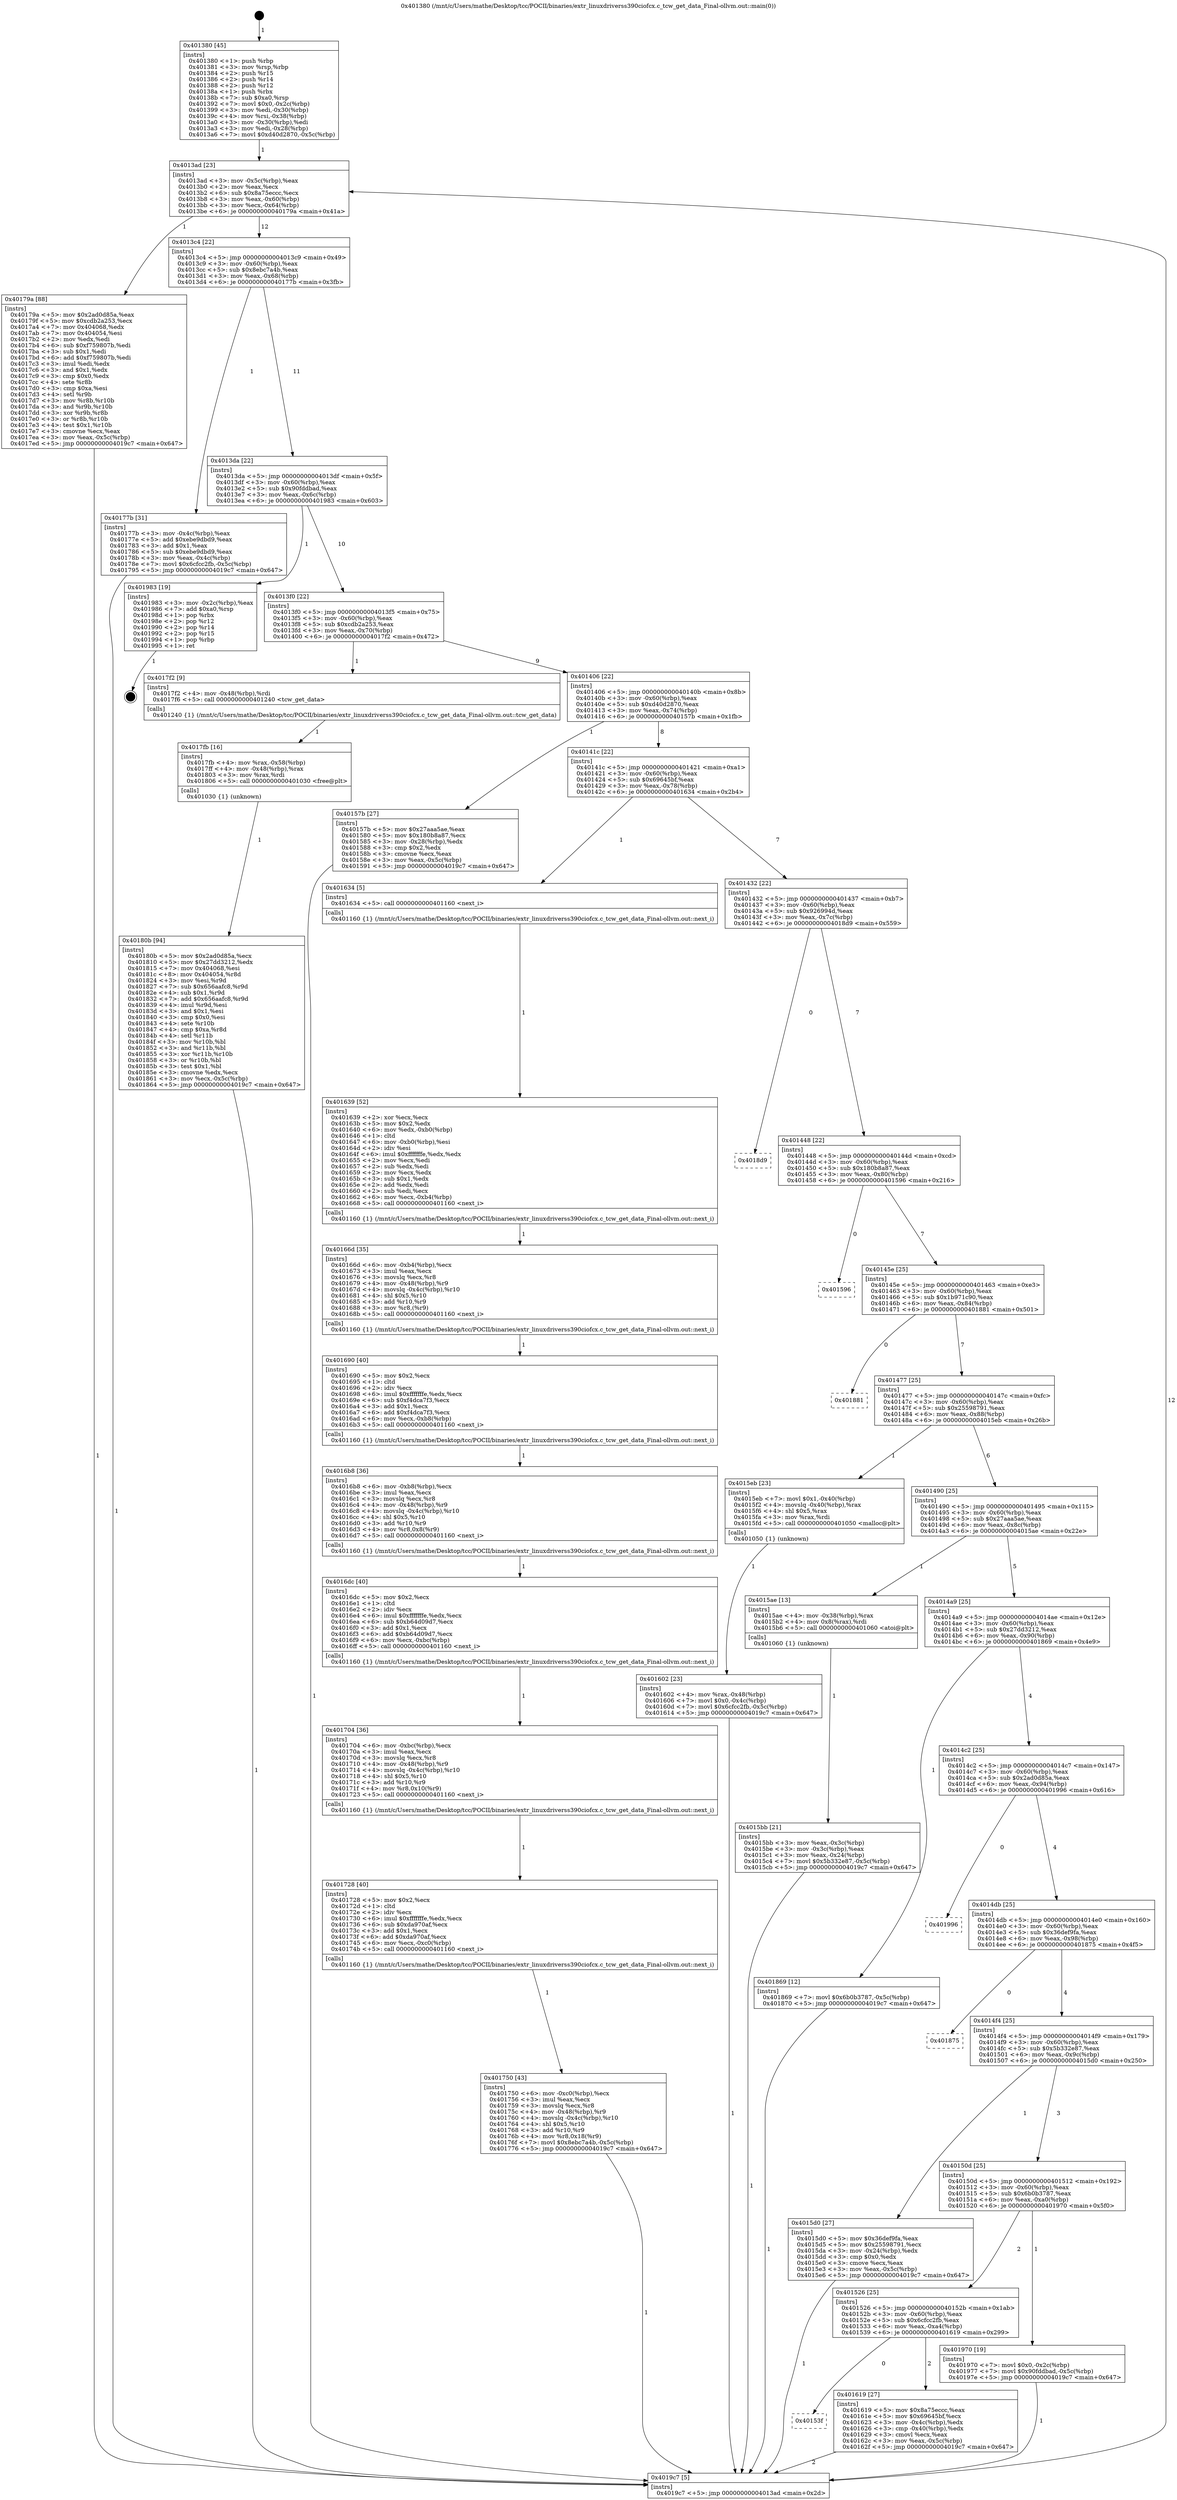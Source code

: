 digraph "0x401380" {
  label = "0x401380 (/mnt/c/Users/mathe/Desktop/tcc/POCII/binaries/extr_linuxdriverss390ciofcx.c_tcw_get_data_Final-ollvm.out::main(0))"
  labelloc = "t"
  node[shape=record]

  Entry [label="",width=0.3,height=0.3,shape=circle,fillcolor=black,style=filled]
  "0x4013ad" [label="{
     0x4013ad [23]\l
     | [instrs]\l
     &nbsp;&nbsp;0x4013ad \<+3\>: mov -0x5c(%rbp),%eax\l
     &nbsp;&nbsp;0x4013b0 \<+2\>: mov %eax,%ecx\l
     &nbsp;&nbsp;0x4013b2 \<+6\>: sub $0x8a75eccc,%ecx\l
     &nbsp;&nbsp;0x4013b8 \<+3\>: mov %eax,-0x60(%rbp)\l
     &nbsp;&nbsp;0x4013bb \<+3\>: mov %ecx,-0x64(%rbp)\l
     &nbsp;&nbsp;0x4013be \<+6\>: je 000000000040179a \<main+0x41a\>\l
  }"]
  "0x40179a" [label="{
     0x40179a [88]\l
     | [instrs]\l
     &nbsp;&nbsp;0x40179a \<+5\>: mov $0x2ad0d85a,%eax\l
     &nbsp;&nbsp;0x40179f \<+5\>: mov $0xcdb2a253,%ecx\l
     &nbsp;&nbsp;0x4017a4 \<+7\>: mov 0x404068,%edx\l
     &nbsp;&nbsp;0x4017ab \<+7\>: mov 0x404054,%esi\l
     &nbsp;&nbsp;0x4017b2 \<+2\>: mov %edx,%edi\l
     &nbsp;&nbsp;0x4017b4 \<+6\>: sub $0xf759807b,%edi\l
     &nbsp;&nbsp;0x4017ba \<+3\>: sub $0x1,%edi\l
     &nbsp;&nbsp;0x4017bd \<+6\>: add $0xf759807b,%edi\l
     &nbsp;&nbsp;0x4017c3 \<+3\>: imul %edi,%edx\l
     &nbsp;&nbsp;0x4017c6 \<+3\>: and $0x1,%edx\l
     &nbsp;&nbsp;0x4017c9 \<+3\>: cmp $0x0,%edx\l
     &nbsp;&nbsp;0x4017cc \<+4\>: sete %r8b\l
     &nbsp;&nbsp;0x4017d0 \<+3\>: cmp $0xa,%esi\l
     &nbsp;&nbsp;0x4017d3 \<+4\>: setl %r9b\l
     &nbsp;&nbsp;0x4017d7 \<+3\>: mov %r8b,%r10b\l
     &nbsp;&nbsp;0x4017da \<+3\>: and %r9b,%r10b\l
     &nbsp;&nbsp;0x4017dd \<+3\>: xor %r9b,%r8b\l
     &nbsp;&nbsp;0x4017e0 \<+3\>: or %r8b,%r10b\l
     &nbsp;&nbsp;0x4017e3 \<+4\>: test $0x1,%r10b\l
     &nbsp;&nbsp;0x4017e7 \<+3\>: cmovne %ecx,%eax\l
     &nbsp;&nbsp;0x4017ea \<+3\>: mov %eax,-0x5c(%rbp)\l
     &nbsp;&nbsp;0x4017ed \<+5\>: jmp 00000000004019c7 \<main+0x647\>\l
  }"]
  "0x4013c4" [label="{
     0x4013c4 [22]\l
     | [instrs]\l
     &nbsp;&nbsp;0x4013c4 \<+5\>: jmp 00000000004013c9 \<main+0x49\>\l
     &nbsp;&nbsp;0x4013c9 \<+3\>: mov -0x60(%rbp),%eax\l
     &nbsp;&nbsp;0x4013cc \<+5\>: sub $0x8ebc7a4b,%eax\l
     &nbsp;&nbsp;0x4013d1 \<+3\>: mov %eax,-0x68(%rbp)\l
     &nbsp;&nbsp;0x4013d4 \<+6\>: je 000000000040177b \<main+0x3fb\>\l
  }"]
  Exit [label="",width=0.3,height=0.3,shape=circle,fillcolor=black,style=filled,peripheries=2]
  "0x40177b" [label="{
     0x40177b [31]\l
     | [instrs]\l
     &nbsp;&nbsp;0x40177b \<+3\>: mov -0x4c(%rbp),%eax\l
     &nbsp;&nbsp;0x40177e \<+5\>: add $0xebe9dbd9,%eax\l
     &nbsp;&nbsp;0x401783 \<+3\>: add $0x1,%eax\l
     &nbsp;&nbsp;0x401786 \<+5\>: sub $0xebe9dbd9,%eax\l
     &nbsp;&nbsp;0x40178b \<+3\>: mov %eax,-0x4c(%rbp)\l
     &nbsp;&nbsp;0x40178e \<+7\>: movl $0x6cfcc2fb,-0x5c(%rbp)\l
     &nbsp;&nbsp;0x401795 \<+5\>: jmp 00000000004019c7 \<main+0x647\>\l
  }"]
  "0x4013da" [label="{
     0x4013da [22]\l
     | [instrs]\l
     &nbsp;&nbsp;0x4013da \<+5\>: jmp 00000000004013df \<main+0x5f\>\l
     &nbsp;&nbsp;0x4013df \<+3\>: mov -0x60(%rbp),%eax\l
     &nbsp;&nbsp;0x4013e2 \<+5\>: sub $0x90fddbad,%eax\l
     &nbsp;&nbsp;0x4013e7 \<+3\>: mov %eax,-0x6c(%rbp)\l
     &nbsp;&nbsp;0x4013ea \<+6\>: je 0000000000401983 \<main+0x603\>\l
  }"]
  "0x40180b" [label="{
     0x40180b [94]\l
     | [instrs]\l
     &nbsp;&nbsp;0x40180b \<+5\>: mov $0x2ad0d85a,%ecx\l
     &nbsp;&nbsp;0x401810 \<+5\>: mov $0x27dd3212,%edx\l
     &nbsp;&nbsp;0x401815 \<+7\>: mov 0x404068,%esi\l
     &nbsp;&nbsp;0x40181c \<+8\>: mov 0x404054,%r8d\l
     &nbsp;&nbsp;0x401824 \<+3\>: mov %esi,%r9d\l
     &nbsp;&nbsp;0x401827 \<+7\>: sub $0x656aafc8,%r9d\l
     &nbsp;&nbsp;0x40182e \<+4\>: sub $0x1,%r9d\l
     &nbsp;&nbsp;0x401832 \<+7\>: add $0x656aafc8,%r9d\l
     &nbsp;&nbsp;0x401839 \<+4\>: imul %r9d,%esi\l
     &nbsp;&nbsp;0x40183d \<+3\>: and $0x1,%esi\l
     &nbsp;&nbsp;0x401840 \<+3\>: cmp $0x0,%esi\l
     &nbsp;&nbsp;0x401843 \<+4\>: sete %r10b\l
     &nbsp;&nbsp;0x401847 \<+4\>: cmp $0xa,%r8d\l
     &nbsp;&nbsp;0x40184b \<+4\>: setl %r11b\l
     &nbsp;&nbsp;0x40184f \<+3\>: mov %r10b,%bl\l
     &nbsp;&nbsp;0x401852 \<+3\>: and %r11b,%bl\l
     &nbsp;&nbsp;0x401855 \<+3\>: xor %r11b,%r10b\l
     &nbsp;&nbsp;0x401858 \<+3\>: or %r10b,%bl\l
     &nbsp;&nbsp;0x40185b \<+3\>: test $0x1,%bl\l
     &nbsp;&nbsp;0x40185e \<+3\>: cmovne %edx,%ecx\l
     &nbsp;&nbsp;0x401861 \<+3\>: mov %ecx,-0x5c(%rbp)\l
     &nbsp;&nbsp;0x401864 \<+5\>: jmp 00000000004019c7 \<main+0x647\>\l
  }"]
  "0x401983" [label="{
     0x401983 [19]\l
     | [instrs]\l
     &nbsp;&nbsp;0x401983 \<+3\>: mov -0x2c(%rbp),%eax\l
     &nbsp;&nbsp;0x401986 \<+7\>: add $0xa0,%rsp\l
     &nbsp;&nbsp;0x40198d \<+1\>: pop %rbx\l
     &nbsp;&nbsp;0x40198e \<+2\>: pop %r12\l
     &nbsp;&nbsp;0x401990 \<+2\>: pop %r14\l
     &nbsp;&nbsp;0x401992 \<+2\>: pop %r15\l
     &nbsp;&nbsp;0x401994 \<+1\>: pop %rbp\l
     &nbsp;&nbsp;0x401995 \<+1\>: ret\l
  }"]
  "0x4013f0" [label="{
     0x4013f0 [22]\l
     | [instrs]\l
     &nbsp;&nbsp;0x4013f0 \<+5\>: jmp 00000000004013f5 \<main+0x75\>\l
     &nbsp;&nbsp;0x4013f5 \<+3\>: mov -0x60(%rbp),%eax\l
     &nbsp;&nbsp;0x4013f8 \<+5\>: sub $0xcdb2a253,%eax\l
     &nbsp;&nbsp;0x4013fd \<+3\>: mov %eax,-0x70(%rbp)\l
     &nbsp;&nbsp;0x401400 \<+6\>: je 00000000004017f2 \<main+0x472\>\l
  }"]
  "0x4017fb" [label="{
     0x4017fb [16]\l
     | [instrs]\l
     &nbsp;&nbsp;0x4017fb \<+4\>: mov %rax,-0x58(%rbp)\l
     &nbsp;&nbsp;0x4017ff \<+4\>: mov -0x48(%rbp),%rax\l
     &nbsp;&nbsp;0x401803 \<+3\>: mov %rax,%rdi\l
     &nbsp;&nbsp;0x401806 \<+5\>: call 0000000000401030 \<free@plt\>\l
     | [calls]\l
     &nbsp;&nbsp;0x401030 \{1\} (unknown)\l
  }"]
  "0x4017f2" [label="{
     0x4017f2 [9]\l
     | [instrs]\l
     &nbsp;&nbsp;0x4017f2 \<+4\>: mov -0x48(%rbp),%rdi\l
     &nbsp;&nbsp;0x4017f6 \<+5\>: call 0000000000401240 \<tcw_get_data\>\l
     | [calls]\l
     &nbsp;&nbsp;0x401240 \{1\} (/mnt/c/Users/mathe/Desktop/tcc/POCII/binaries/extr_linuxdriverss390ciofcx.c_tcw_get_data_Final-ollvm.out::tcw_get_data)\l
  }"]
  "0x401406" [label="{
     0x401406 [22]\l
     | [instrs]\l
     &nbsp;&nbsp;0x401406 \<+5\>: jmp 000000000040140b \<main+0x8b\>\l
     &nbsp;&nbsp;0x40140b \<+3\>: mov -0x60(%rbp),%eax\l
     &nbsp;&nbsp;0x40140e \<+5\>: sub $0xd40d2870,%eax\l
     &nbsp;&nbsp;0x401413 \<+3\>: mov %eax,-0x74(%rbp)\l
     &nbsp;&nbsp;0x401416 \<+6\>: je 000000000040157b \<main+0x1fb\>\l
  }"]
  "0x401750" [label="{
     0x401750 [43]\l
     | [instrs]\l
     &nbsp;&nbsp;0x401750 \<+6\>: mov -0xc0(%rbp),%ecx\l
     &nbsp;&nbsp;0x401756 \<+3\>: imul %eax,%ecx\l
     &nbsp;&nbsp;0x401759 \<+3\>: movslq %ecx,%r8\l
     &nbsp;&nbsp;0x40175c \<+4\>: mov -0x48(%rbp),%r9\l
     &nbsp;&nbsp;0x401760 \<+4\>: movslq -0x4c(%rbp),%r10\l
     &nbsp;&nbsp;0x401764 \<+4\>: shl $0x5,%r10\l
     &nbsp;&nbsp;0x401768 \<+3\>: add %r10,%r9\l
     &nbsp;&nbsp;0x40176b \<+4\>: mov %r8,0x18(%r9)\l
     &nbsp;&nbsp;0x40176f \<+7\>: movl $0x8ebc7a4b,-0x5c(%rbp)\l
     &nbsp;&nbsp;0x401776 \<+5\>: jmp 00000000004019c7 \<main+0x647\>\l
  }"]
  "0x40157b" [label="{
     0x40157b [27]\l
     | [instrs]\l
     &nbsp;&nbsp;0x40157b \<+5\>: mov $0x27aaa5ae,%eax\l
     &nbsp;&nbsp;0x401580 \<+5\>: mov $0x180b8a87,%ecx\l
     &nbsp;&nbsp;0x401585 \<+3\>: mov -0x28(%rbp),%edx\l
     &nbsp;&nbsp;0x401588 \<+3\>: cmp $0x2,%edx\l
     &nbsp;&nbsp;0x40158b \<+3\>: cmovne %ecx,%eax\l
     &nbsp;&nbsp;0x40158e \<+3\>: mov %eax,-0x5c(%rbp)\l
     &nbsp;&nbsp;0x401591 \<+5\>: jmp 00000000004019c7 \<main+0x647\>\l
  }"]
  "0x40141c" [label="{
     0x40141c [22]\l
     | [instrs]\l
     &nbsp;&nbsp;0x40141c \<+5\>: jmp 0000000000401421 \<main+0xa1\>\l
     &nbsp;&nbsp;0x401421 \<+3\>: mov -0x60(%rbp),%eax\l
     &nbsp;&nbsp;0x401424 \<+5\>: sub $0x69645bf,%eax\l
     &nbsp;&nbsp;0x401429 \<+3\>: mov %eax,-0x78(%rbp)\l
     &nbsp;&nbsp;0x40142c \<+6\>: je 0000000000401634 \<main+0x2b4\>\l
  }"]
  "0x4019c7" [label="{
     0x4019c7 [5]\l
     | [instrs]\l
     &nbsp;&nbsp;0x4019c7 \<+5\>: jmp 00000000004013ad \<main+0x2d\>\l
  }"]
  "0x401380" [label="{
     0x401380 [45]\l
     | [instrs]\l
     &nbsp;&nbsp;0x401380 \<+1\>: push %rbp\l
     &nbsp;&nbsp;0x401381 \<+3\>: mov %rsp,%rbp\l
     &nbsp;&nbsp;0x401384 \<+2\>: push %r15\l
     &nbsp;&nbsp;0x401386 \<+2\>: push %r14\l
     &nbsp;&nbsp;0x401388 \<+2\>: push %r12\l
     &nbsp;&nbsp;0x40138a \<+1\>: push %rbx\l
     &nbsp;&nbsp;0x40138b \<+7\>: sub $0xa0,%rsp\l
     &nbsp;&nbsp;0x401392 \<+7\>: movl $0x0,-0x2c(%rbp)\l
     &nbsp;&nbsp;0x401399 \<+3\>: mov %edi,-0x30(%rbp)\l
     &nbsp;&nbsp;0x40139c \<+4\>: mov %rsi,-0x38(%rbp)\l
     &nbsp;&nbsp;0x4013a0 \<+3\>: mov -0x30(%rbp),%edi\l
     &nbsp;&nbsp;0x4013a3 \<+3\>: mov %edi,-0x28(%rbp)\l
     &nbsp;&nbsp;0x4013a6 \<+7\>: movl $0xd40d2870,-0x5c(%rbp)\l
  }"]
  "0x401728" [label="{
     0x401728 [40]\l
     | [instrs]\l
     &nbsp;&nbsp;0x401728 \<+5\>: mov $0x2,%ecx\l
     &nbsp;&nbsp;0x40172d \<+1\>: cltd\l
     &nbsp;&nbsp;0x40172e \<+2\>: idiv %ecx\l
     &nbsp;&nbsp;0x401730 \<+6\>: imul $0xfffffffe,%edx,%ecx\l
     &nbsp;&nbsp;0x401736 \<+6\>: sub $0xda970af,%ecx\l
     &nbsp;&nbsp;0x40173c \<+3\>: add $0x1,%ecx\l
     &nbsp;&nbsp;0x40173f \<+6\>: add $0xda970af,%ecx\l
     &nbsp;&nbsp;0x401745 \<+6\>: mov %ecx,-0xc0(%rbp)\l
     &nbsp;&nbsp;0x40174b \<+5\>: call 0000000000401160 \<next_i\>\l
     | [calls]\l
     &nbsp;&nbsp;0x401160 \{1\} (/mnt/c/Users/mathe/Desktop/tcc/POCII/binaries/extr_linuxdriverss390ciofcx.c_tcw_get_data_Final-ollvm.out::next_i)\l
  }"]
  "0x401634" [label="{
     0x401634 [5]\l
     | [instrs]\l
     &nbsp;&nbsp;0x401634 \<+5\>: call 0000000000401160 \<next_i\>\l
     | [calls]\l
     &nbsp;&nbsp;0x401160 \{1\} (/mnt/c/Users/mathe/Desktop/tcc/POCII/binaries/extr_linuxdriverss390ciofcx.c_tcw_get_data_Final-ollvm.out::next_i)\l
  }"]
  "0x401432" [label="{
     0x401432 [22]\l
     | [instrs]\l
     &nbsp;&nbsp;0x401432 \<+5\>: jmp 0000000000401437 \<main+0xb7\>\l
     &nbsp;&nbsp;0x401437 \<+3\>: mov -0x60(%rbp),%eax\l
     &nbsp;&nbsp;0x40143a \<+5\>: sub $0x926994d,%eax\l
     &nbsp;&nbsp;0x40143f \<+3\>: mov %eax,-0x7c(%rbp)\l
     &nbsp;&nbsp;0x401442 \<+6\>: je 00000000004018d9 \<main+0x559\>\l
  }"]
  "0x401704" [label="{
     0x401704 [36]\l
     | [instrs]\l
     &nbsp;&nbsp;0x401704 \<+6\>: mov -0xbc(%rbp),%ecx\l
     &nbsp;&nbsp;0x40170a \<+3\>: imul %eax,%ecx\l
     &nbsp;&nbsp;0x40170d \<+3\>: movslq %ecx,%r8\l
     &nbsp;&nbsp;0x401710 \<+4\>: mov -0x48(%rbp),%r9\l
     &nbsp;&nbsp;0x401714 \<+4\>: movslq -0x4c(%rbp),%r10\l
     &nbsp;&nbsp;0x401718 \<+4\>: shl $0x5,%r10\l
     &nbsp;&nbsp;0x40171c \<+3\>: add %r10,%r9\l
     &nbsp;&nbsp;0x40171f \<+4\>: mov %r8,0x10(%r9)\l
     &nbsp;&nbsp;0x401723 \<+5\>: call 0000000000401160 \<next_i\>\l
     | [calls]\l
     &nbsp;&nbsp;0x401160 \{1\} (/mnt/c/Users/mathe/Desktop/tcc/POCII/binaries/extr_linuxdriverss390ciofcx.c_tcw_get_data_Final-ollvm.out::next_i)\l
  }"]
  "0x4018d9" [label="{
     0x4018d9\l
  }", style=dashed]
  "0x401448" [label="{
     0x401448 [22]\l
     | [instrs]\l
     &nbsp;&nbsp;0x401448 \<+5\>: jmp 000000000040144d \<main+0xcd\>\l
     &nbsp;&nbsp;0x40144d \<+3\>: mov -0x60(%rbp),%eax\l
     &nbsp;&nbsp;0x401450 \<+5\>: sub $0x180b8a87,%eax\l
     &nbsp;&nbsp;0x401455 \<+3\>: mov %eax,-0x80(%rbp)\l
     &nbsp;&nbsp;0x401458 \<+6\>: je 0000000000401596 \<main+0x216\>\l
  }"]
  "0x4016dc" [label="{
     0x4016dc [40]\l
     | [instrs]\l
     &nbsp;&nbsp;0x4016dc \<+5\>: mov $0x2,%ecx\l
     &nbsp;&nbsp;0x4016e1 \<+1\>: cltd\l
     &nbsp;&nbsp;0x4016e2 \<+2\>: idiv %ecx\l
     &nbsp;&nbsp;0x4016e4 \<+6\>: imul $0xfffffffe,%edx,%ecx\l
     &nbsp;&nbsp;0x4016ea \<+6\>: sub $0xb64d09d7,%ecx\l
     &nbsp;&nbsp;0x4016f0 \<+3\>: add $0x1,%ecx\l
     &nbsp;&nbsp;0x4016f3 \<+6\>: add $0xb64d09d7,%ecx\l
     &nbsp;&nbsp;0x4016f9 \<+6\>: mov %ecx,-0xbc(%rbp)\l
     &nbsp;&nbsp;0x4016ff \<+5\>: call 0000000000401160 \<next_i\>\l
     | [calls]\l
     &nbsp;&nbsp;0x401160 \{1\} (/mnt/c/Users/mathe/Desktop/tcc/POCII/binaries/extr_linuxdriverss390ciofcx.c_tcw_get_data_Final-ollvm.out::next_i)\l
  }"]
  "0x401596" [label="{
     0x401596\l
  }", style=dashed]
  "0x40145e" [label="{
     0x40145e [25]\l
     | [instrs]\l
     &nbsp;&nbsp;0x40145e \<+5\>: jmp 0000000000401463 \<main+0xe3\>\l
     &nbsp;&nbsp;0x401463 \<+3\>: mov -0x60(%rbp),%eax\l
     &nbsp;&nbsp;0x401466 \<+5\>: sub $0x1b971c90,%eax\l
     &nbsp;&nbsp;0x40146b \<+6\>: mov %eax,-0x84(%rbp)\l
     &nbsp;&nbsp;0x401471 \<+6\>: je 0000000000401881 \<main+0x501\>\l
  }"]
  "0x4016b8" [label="{
     0x4016b8 [36]\l
     | [instrs]\l
     &nbsp;&nbsp;0x4016b8 \<+6\>: mov -0xb8(%rbp),%ecx\l
     &nbsp;&nbsp;0x4016be \<+3\>: imul %eax,%ecx\l
     &nbsp;&nbsp;0x4016c1 \<+3\>: movslq %ecx,%r8\l
     &nbsp;&nbsp;0x4016c4 \<+4\>: mov -0x48(%rbp),%r9\l
     &nbsp;&nbsp;0x4016c8 \<+4\>: movslq -0x4c(%rbp),%r10\l
     &nbsp;&nbsp;0x4016cc \<+4\>: shl $0x5,%r10\l
     &nbsp;&nbsp;0x4016d0 \<+3\>: add %r10,%r9\l
     &nbsp;&nbsp;0x4016d3 \<+4\>: mov %r8,0x8(%r9)\l
     &nbsp;&nbsp;0x4016d7 \<+5\>: call 0000000000401160 \<next_i\>\l
     | [calls]\l
     &nbsp;&nbsp;0x401160 \{1\} (/mnt/c/Users/mathe/Desktop/tcc/POCII/binaries/extr_linuxdriverss390ciofcx.c_tcw_get_data_Final-ollvm.out::next_i)\l
  }"]
  "0x401881" [label="{
     0x401881\l
  }", style=dashed]
  "0x401477" [label="{
     0x401477 [25]\l
     | [instrs]\l
     &nbsp;&nbsp;0x401477 \<+5\>: jmp 000000000040147c \<main+0xfc\>\l
     &nbsp;&nbsp;0x40147c \<+3\>: mov -0x60(%rbp),%eax\l
     &nbsp;&nbsp;0x40147f \<+5\>: sub $0x25598791,%eax\l
     &nbsp;&nbsp;0x401484 \<+6\>: mov %eax,-0x88(%rbp)\l
     &nbsp;&nbsp;0x40148a \<+6\>: je 00000000004015eb \<main+0x26b\>\l
  }"]
  "0x401690" [label="{
     0x401690 [40]\l
     | [instrs]\l
     &nbsp;&nbsp;0x401690 \<+5\>: mov $0x2,%ecx\l
     &nbsp;&nbsp;0x401695 \<+1\>: cltd\l
     &nbsp;&nbsp;0x401696 \<+2\>: idiv %ecx\l
     &nbsp;&nbsp;0x401698 \<+6\>: imul $0xfffffffe,%edx,%ecx\l
     &nbsp;&nbsp;0x40169e \<+6\>: sub $0xf4dca7f3,%ecx\l
     &nbsp;&nbsp;0x4016a4 \<+3\>: add $0x1,%ecx\l
     &nbsp;&nbsp;0x4016a7 \<+6\>: add $0xf4dca7f3,%ecx\l
     &nbsp;&nbsp;0x4016ad \<+6\>: mov %ecx,-0xb8(%rbp)\l
     &nbsp;&nbsp;0x4016b3 \<+5\>: call 0000000000401160 \<next_i\>\l
     | [calls]\l
     &nbsp;&nbsp;0x401160 \{1\} (/mnt/c/Users/mathe/Desktop/tcc/POCII/binaries/extr_linuxdriverss390ciofcx.c_tcw_get_data_Final-ollvm.out::next_i)\l
  }"]
  "0x4015eb" [label="{
     0x4015eb [23]\l
     | [instrs]\l
     &nbsp;&nbsp;0x4015eb \<+7\>: movl $0x1,-0x40(%rbp)\l
     &nbsp;&nbsp;0x4015f2 \<+4\>: movslq -0x40(%rbp),%rax\l
     &nbsp;&nbsp;0x4015f6 \<+4\>: shl $0x5,%rax\l
     &nbsp;&nbsp;0x4015fa \<+3\>: mov %rax,%rdi\l
     &nbsp;&nbsp;0x4015fd \<+5\>: call 0000000000401050 \<malloc@plt\>\l
     | [calls]\l
     &nbsp;&nbsp;0x401050 \{1\} (unknown)\l
  }"]
  "0x401490" [label="{
     0x401490 [25]\l
     | [instrs]\l
     &nbsp;&nbsp;0x401490 \<+5\>: jmp 0000000000401495 \<main+0x115\>\l
     &nbsp;&nbsp;0x401495 \<+3\>: mov -0x60(%rbp),%eax\l
     &nbsp;&nbsp;0x401498 \<+5\>: sub $0x27aaa5ae,%eax\l
     &nbsp;&nbsp;0x40149d \<+6\>: mov %eax,-0x8c(%rbp)\l
     &nbsp;&nbsp;0x4014a3 \<+6\>: je 00000000004015ae \<main+0x22e\>\l
  }"]
  "0x40166d" [label="{
     0x40166d [35]\l
     | [instrs]\l
     &nbsp;&nbsp;0x40166d \<+6\>: mov -0xb4(%rbp),%ecx\l
     &nbsp;&nbsp;0x401673 \<+3\>: imul %eax,%ecx\l
     &nbsp;&nbsp;0x401676 \<+3\>: movslq %ecx,%r8\l
     &nbsp;&nbsp;0x401679 \<+4\>: mov -0x48(%rbp),%r9\l
     &nbsp;&nbsp;0x40167d \<+4\>: movslq -0x4c(%rbp),%r10\l
     &nbsp;&nbsp;0x401681 \<+4\>: shl $0x5,%r10\l
     &nbsp;&nbsp;0x401685 \<+3\>: add %r10,%r9\l
     &nbsp;&nbsp;0x401688 \<+3\>: mov %r8,(%r9)\l
     &nbsp;&nbsp;0x40168b \<+5\>: call 0000000000401160 \<next_i\>\l
     | [calls]\l
     &nbsp;&nbsp;0x401160 \{1\} (/mnt/c/Users/mathe/Desktop/tcc/POCII/binaries/extr_linuxdriverss390ciofcx.c_tcw_get_data_Final-ollvm.out::next_i)\l
  }"]
  "0x4015ae" [label="{
     0x4015ae [13]\l
     | [instrs]\l
     &nbsp;&nbsp;0x4015ae \<+4\>: mov -0x38(%rbp),%rax\l
     &nbsp;&nbsp;0x4015b2 \<+4\>: mov 0x8(%rax),%rdi\l
     &nbsp;&nbsp;0x4015b6 \<+5\>: call 0000000000401060 \<atoi@plt\>\l
     | [calls]\l
     &nbsp;&nbsp;0x401060 \{1\} (unknown)\l
  }"]
  "0x4014a9" [label="{
     0x4014a9 [25]\l
     | [instrs]\l
     &nbsp;&nbsp;0x4014a9 \<+5\>: jmp 00000000004014ae \<main+0x12e\>\l
     &nbsp;&nbsp;0x4014ae \<+3\>: mov -0x60(%rbp),%eax\l
     &nbsp;&nbsp;0x4014b1 \<+5\>: sub $0x27dd3212,%eax\l
     &nbsp;&nbsp;0x4014b6 \<+6\>: mov %eax,-0x90(%rbp)\l
     &nbsp;&nbsp;0x4014bc \<+6\>: je 0000000000401869 \<main+0x4e9\>\l
  }"]
  "0x4015bb" [label="{
     0x4015bb [21]\l
     | [instrs]\l
     &nbsp;&nbsp;0x4015bb \<+3\>: mov %eax,-0x3c(%rbp)\l
     &nbsp;&nbsp;0x4015be \<+3\>: mov -0x3c(%rbp),%eax\l
     &nbsp;&nbsp;0x4015c1 \<+3\>: mov %eax,-0x24(%rbp)\l
     &nbsp;&nbsp;0x4015c4 \<+7\>: movl $0x5b332e87,-0x5c(%rbp)\l
     &nbsp;&nbsp;0x4015cb \<+5\>: jmp 00000000004019c7 \<main+0x647\>\l
  }"]
  "0x401639" [label="{
     0x401639 [52]\l
     | [instrs]\l
     &nbsp;&nbsp;0x401639 \<+2\>: xor %ecx,%ecx\l
     &nbsp;&nbsp;0x40163b \<+5\>: mov $0x2,%edx\l
     &nbsp;&nbsp;0x401640 \<+6\>: mov %edx,-0xb0(%rbp)\l
     &nbsp;&nbsp;0x401646 \<+1\>: cltd\l
     &nbsp;&nbsp;0x401647 \<+6\>: mov -0xb0(%rbp),%esi\l
     &nbsp;&nbsp;0x40164d \<+2\>: idiv %esi\l
     &nbsp;&nbsp;0x40164f \<+6\>: imul $0xfffffffe,%edx,%edx\l
     &nbsp;&nbsp;0x401655 \<+2\>: mov %ecx,%edi\l
     &nbsp;&nbsp;0x401657 \<+2\>: sub %edx,%edi\l
     &nbsp;&nbsp;0x401659 \<+2\>: mov %ecx,%edx\l
     &nbsp;&nbsp;0x40165b \<+3\>: sub $0x1,%edx\l
     &nbsp;&nbsp;0x40165e \<+2\>: add %edx,%edi\l
     &nbsp;&nbsp;0x401660 \<+2\>: sub %edi,%ecx\l
     &nbsp;&nbsp;0x401662 \<+6\>: mov %ecx,-0xb4(%rbp)\l
     &nbsp;&nbsp;0x401668 \<+5\>: call 0000000000401160 \<next_i\>\l
     | [calls]\l
     &nbsp;&nbsp;0x401160 \{1\} (/mnt/c/Users/mathe/Desktop/tcc/POCII/binaries/extr_linuxdriverss390ciofcx.c_tcw_get_data_Final-ollvm.out::next_i)\l
  }"]
  "0x401869" [label="{
     0x401869 [12]\l
     | [instrs]\l
     &nbsp;&nbsp;0x401869 \<+7\>: movl $0x6b0b3787,-0x5c(%rbp)\l
     &nbsp;&nbsp;0x401870 \<+5\>: jmp 00000000004019c7 \<main+0x647\>\l
  }"]
  "0x4014c2" [label="{
     0x4014c2 [25]\l
     | [instrs]\l
     &nbsp;&nbsp;0x4014c2 \<+5\>: jmp 00000000004014c7 \<main+0x147\>\l
     &nbsp;&nbsp;0x4014c7 \<+3\>: mov -0x60(%rbp),%eax\l
     &nbsp;&nbsp;0x4014ca \<+5\>: sub $0x2ad0d85a,%eax\l
     &nbsp;&nbsp;0x4014cf \<+6\>: mov %eax,-0x94(%rbp)\l
     &nbsp;&nbsp;0x4014d5 \<+6\>: je 0000000000401996 \<main+0x616\>\l
  }"]
  "0x40153f" [label="{
     0x40153f\l
  }", style=dashed]
  "0x401996" [label="{
     0x401996\l
  }", style=dashed]
  "0x4014db" [label="{
     0x4014db [25]\l
     | [instrs]\l
     &nbsp;&nbsp;0x4014db \<+5\>: jmp 00000000004014e0 \<main+0x160\>\l
     &nbsp;&nbsp;0x4014e0 \<+3\>: mov -0x60(%rbp),%eax\l
     &nbsp;&nbsp;0x4014e3 \<+5\>: sub $0x36def9fa,%eax\l
     &nbsp;&nbsp;0x4014e8 \<+6\>: mov %eax,-0x98(%rbp)\l
     &nbsp;&nbsp;0x4014ee \<+6\>: je 0000000000401875 \<main+0x4f5\>\l
  }"]
  "0x401619" [label="{
     0x401619 [27]\l
     | [instrs]\l
     &nbsp;&nbsp;0x401619 \<+5\>: mov $0x8a75eccc,%eax\l
     &nbsp;&nbsp;0x40161e \<+5\>: mov $0x69645bf,%ecx\l
     &nbsp;&nbsp;0x401623 \<+3\>: mov -0x4c(%rbp),%edx\l
     &nbsp;&nbsp;0x401626 \<+3\>: cmp -0x40(%rbp),%edx\l
     &nbsp;&nbsp;0x401629 \<+3\>: cmovl %ecx,%eax\l
     &nbsp;&nbsp;0x40162c \<+3\>: mov %eax,-0x5c(%rbp)\l
     &nbsp;&nbsp;0x40162f \<+5\>: jmp 00000000004019c7 \<main+0x647\>\l
  }"]
  "0x401875" [label="{
     0x401875\l
  }", style=dashed]
  "0x4014f4" [label="{
     0x4014f4 [25]\l
     | [instrs]\l
     &nbsp;&nbsp;0x4014f4 \<+5\>: jmp 00000000004014f9 \<main+0x179\>\l
     &nbsp;&nbsp;0x4014f9 \<+3\>: mov -0x60(%rbp),%eax\l
     &nbsp;&nbsp;0x4014fc \<+5\>: sub $0x5b332e87,%eax\l
     &nbsp;&nbsp;0x401501 \<+6\>: mov %eax,-0x9c(%rbp)\l
     &nbsp;&nbsp;0x401507 \<+6\>: je 00000000004015d0 \<main+0x250\>\l
  }"]
  "0x401526" [label="{
     0x401526 [25]\l
     | [instrs]\l
     &nbsp;&nbsp;0x401526 \<+5\>: jmp 000000000040152b \<main+0x1ab\>\l
     &nbsp;&nbsp;0x40152b \<+3\>: mov -0x60(%rbp),%eax\l
     &nbsp;&nbsp;0x40152e \<+5\>: sub $0x6cfcc2fb,%eax\l
     &nbsp;&nbsp;0x401533 \<+6\>: mov %eax,-0xa4(%rbp)\l
     &nbsp;&nbsp;0x401539 \<+6\>: je 0000000000401619 \<main+0x299\>\l
  }"]
  "0x4015d0" [label="{
     0x4015d0 [27]\l
     | [instrs]\l
     &nbsp;&nbsp;0x4015d0 \<+5\>: mov $0x36def9fa,%eax\l
     &nbsp;&nbsp;0x4015d5 \<+5\>: mov $0x25598791,%ecx\l
     &nbsp;&nbsp;0x4015da \<+3\>: mov -0x24(%rbp),%edx\l
     &nbsp;&nbsp;0x4015dd \<+3\>: cmp $0x0,%edx\l
     &nbsp;&nbsp;0x4015e0 \<+3\>: cmove %ecx,%eax\l
     &nbsp;&nbsp;0x4015e3 \<+3\>: mov %eax,-0x5c(%rbp)\l
     &nbsp;&nbsp;0x4015e6 \<+5\>: jmp 00000000004019c7 \<main+0x647\>\l
  }"]
  "0x40150d" [label="{
     0x40150d [25]\l
     | [instrs]\l
     &nbsp;&nbsp;0x40150d \<+5\>: jmp 0000000000401512 \<main+0x192\>\l
     &nbsp;&nbsp;0x401512 \<+3\>: mov -0x60(%rbp),%eax\l
     &nbsp;&nbsp;0x401515 \<+5\>: sub $0x6b0b3787,%eax\l
     &nbsp;&nbsp;0x40151a \<+6\>: mov %eax,-0xa0(%rbp)\l
     &nbsp;&nbsp;0x401520 \<+6\>: je 0000000000401970 \<main+0x5f0\>\l
  }"]
  "0x401602" [label="{
     0x401602 [23]\l
     | [instrs]\l
     &nbsp;&nbsp;0x401602 \<+4\>: mov %rax,-0x48(%rbp)\l
     &nbsp;&nbsp;0x401606 \<+7\>: movl $0x0,-0x4c(%rbp)\l
     &nbsp;&nbsp;0x40160d \<+7\>: movl $0x6cfcc2fb,-0x5c(%rbp)\l
     &nbsp;&nbsp;0x401614 \<+5\>: jmp 00000000004019c7 \<main+0x647\>\l
  }"]
  "0x401970" [label="{
     0x401970 [19]\l
     | [instrs]\l
     &nbsp;&nbsp;0x401970 \<+7\>: movl $0x0,-0x2c(%rbp)\l
     &nbsp;&nbsp;0x401977 \<+7\>: movl $0x90fddbad,-0x5c(%rbp)\l
     &nbsp;&nbsp;0x40197e \<+5\>: jmp 00000000004019c7 \<main+0x647\>\l
  }"]
  Entry -> "0x401380" [label=" 1"]
  "0x4013ad" -> "0x40179a" [label=" 1"]
  "0x4013ad" -> "0x4013c4" [label=" 12"]
  "0x401983" -> Exit [label=" 1"]
  "0x4013c4" -> "0x40177b" [label=" 1"]
  "0x4013c4" -> "0x4013da" [label=" 11"]
  "0x401970" -> "0x4019c7" [label=" 1"]
  "0x4013da" -> "0x401983" [label=" 1"]
  "0x4013da" -> "0x4013f0" [label=" 10"]
  "0x401869" -> "0x4019c7" [label=" 1"]
  "0x4013f0" -> "0x4017f2" [label=" 1"]
  "0x4013f0" -> "0x401406" [label=" 9"]
  "0x40180b" -> "0x4019c7" [label=" 1"]
  "0x401406" -> "0x40157b" [label=" 1"]
  "0x401406" -> "0x40141c" [label=" 8"]
  "0x40157b" -> "0x4019c7" [label=" 1"]
  "0x401380" -> "0x4013ad" [label=" 1"]
  "0x4019c7" -> "0x4013ad" [label=" 12"]
  "0x4017fb" -> "0x40180b" [label=" 1"]
  "0x40141c" -> "0x401634" [label=" 1"]
  "0x40141c" -> "0x401432" [label=" 7"]
  "0x4017f2" -> "0x4017fb" [label=" 1"]
  "0x401432" -> "0x4018d9" [label=" 0"]
  "0x401432" -> "0x401448" [label=" 7"]
  "0x40179a" -> "0x4019c7" [label=" 1"]
  "0x401448" -> "0x401596" [label=" 0"]
  "0x401448" -> "0x40145e" [label=" 7"]
  "0x40177b" -> "0x4019c7" [label=" 1"]
  "0x40145e" -> "0x401881" [label=" 0"]
  "0x40145e" -> "0x401477" [label=" 7"]
  "0x401750" -> "0x4019c7" [label=" 1"]
  "0x401477" -> "0x4015eb" [label=" 1"]
  "0x401477" -> "0x401490" [label=" 6"]
  "0x401728" -> "0x401750" [label=" 1"]
  "0x401490" -> "0x4015ae" [label=" 1"]
  "0x401490" -> "0x4014a9" [label=" 5"]
  "0x4015ae" -> "0x4015bb" [label=" 1"]
  "0x4015bb" -> "0x4019c7" [label=" 1"]
  "0x401704" -> "0x401728" [label=" 1"]
  "0x4014a9" -> "0x401869" [label=" 1"]
  "0x4014a9" -> "0x4014c2" [label=" 4"]
  "0x4016dc" -> "0x401704" [label=" 1"]
  "0x4014c2" -> "0x401996" [label=" 0"]
  "0x4014c2" -> "0x4014db" [label=" 4"]
  "0x4016b8" -> "0x4016dc" [label=" 1"]
  "0x4014db" -> "0x401875" [label=" 0"]
  "0x4014db" -> "0x4014f4" [label=" 4"]
  "0x401690" -> "0x4016b8" [label=" 1"]
  "0x4014f4" -> "0x4015d0" [label=" 1"]
  "0x4014f4" -> "0x40150d" [label=" 3"]
  "0x4015d0" -> "0x4019c7" [label=" 1"]
  "0x4015eb" -> "0x401602" [label=" 1"]
  "0x401602" -> "0x4019c7" [label=" 1"]
  "0x401639" -> "0x40166d" [label=" 1"]
  "0x40150d" -> "0x401970" [label=" 1"]
  "0x40150d" -> "0x401526" [label=" 2"]
  "0x40166d" -> "0x401690" [label=" 1"]
  "0x401526" -> "0x401619" [label=" 2"]
  "0x401526" -> "0x40153f" [label=" 0"]
  "0x401619" -> "0x4019c7" [label=" 2"]
  "0x401634" -> "0x401639" [label=" 1"]
}
